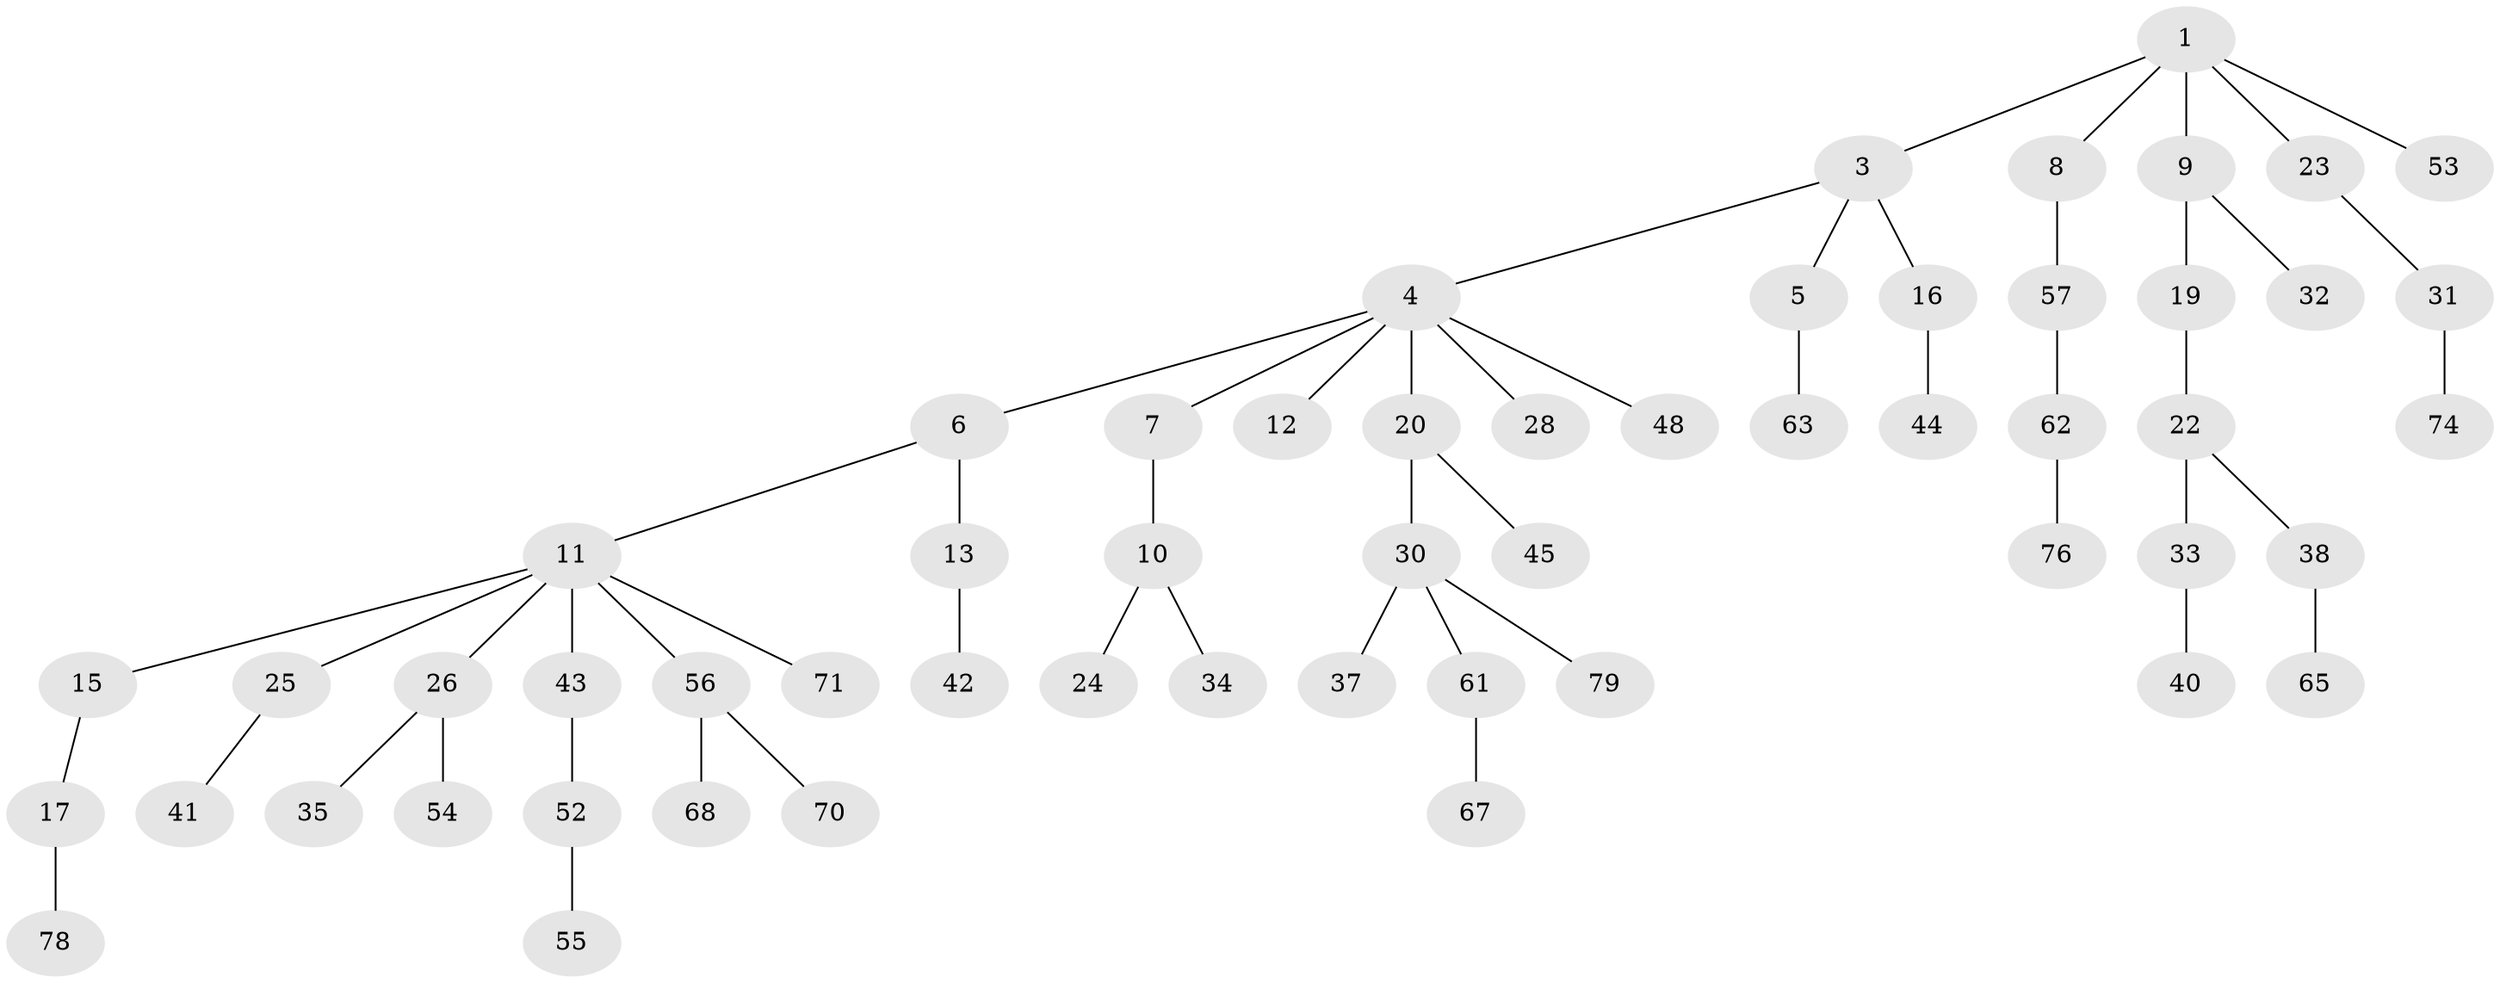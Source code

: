 // original degree distribution, {4: 0.06172839506172839, 3: 0.18518518518518517, 8: 0.024691358024691357, 2: 0.24691358024691357, 1: 0.48148148148148145}
// Generated by graph-tools (version 1.1) at 2025/11/02/27/25 16:11:28]
// undirected, 56 vertices, 55 edges
graph export_dot {
graph [start="1"]
  node [color=gray90,style=filled];
  1 [super="+2"];
  3;
  4 [super="+49"];
  5 [super="+14"];
  6;
  7;
  8;
  9 [super="+18"];
  10 [super="+27"];
  11 [super="+21"];
  12;
  13 [super="+47"];
  15;
  16 [super="+69"];
  17 [super="+46"];
  19 [super="+29"];
  20 [super="+60"];
  22 [super="+75"];
  23;
  24;
  25 [super="+39"];
  26;
  28 [super="+66"];
  30 [super="+36"];
  31;
  32;
  33 [super="+51"];
  34;
  35;
  37;
  38;
  40;
  41;
  42 [super="+73"];
  43;
  44;
  45 [super="+50"];
  48;
  52 [super="+81"];
  53;
  54;
  55;
  56 [super="+59"];
  57 [super="+58"];
  61 [super="+72"];
  62 [super="+64"];
  63;
  65;
  67;
  68;
  70;
  71 [super="+80"];
  74 [super="+77"];
  76;
  78;
  79;
  1 -- 8;
  1 -- 23;
  1 -- 53;
  1 -- 3;
  1 -- 9;
  3 -- 4;
  3 -- 5;
  3 -- 16;
  4 -- 6;
  4 -- 7;
  4 -- 12;
  4 -- 20;
  4 -- 28;
  4 -- 48;
  5 -- 63;
  6 -- 11;
  6 -- 13;
  7 -- 10;
  8 -- 57;
  9 -- 32;
  9 -- 19;
  10 -- 24;
  10 -- 34;
  11 -- 15;
  11 -- 25;
  11 -- 26;
  11 -- 43;
  11 -- 56;
  11 -- 71;
  13 -- 42;
  15 -- 17;
  16 -- 44;
  17 -- 78;
  19 -- 22;
  20 -- 30;
  20 -- 45;
  22 -- 33;
  22 -- 38;
  23 -- 31;
  25 -- 41;
  26 -- 35;
  26 -- 54;
  30 -- 37;
  30 -- 61;
  30 -- 79;
  31 -- 74;
  33 -- 40;
  38 -- 65;
  43 -- 52;
  52 -- 55;
  56 -- 68;
  56 -- 70;
  57 -- 62;
  61 -- 67;
  62 -- 76;
}
